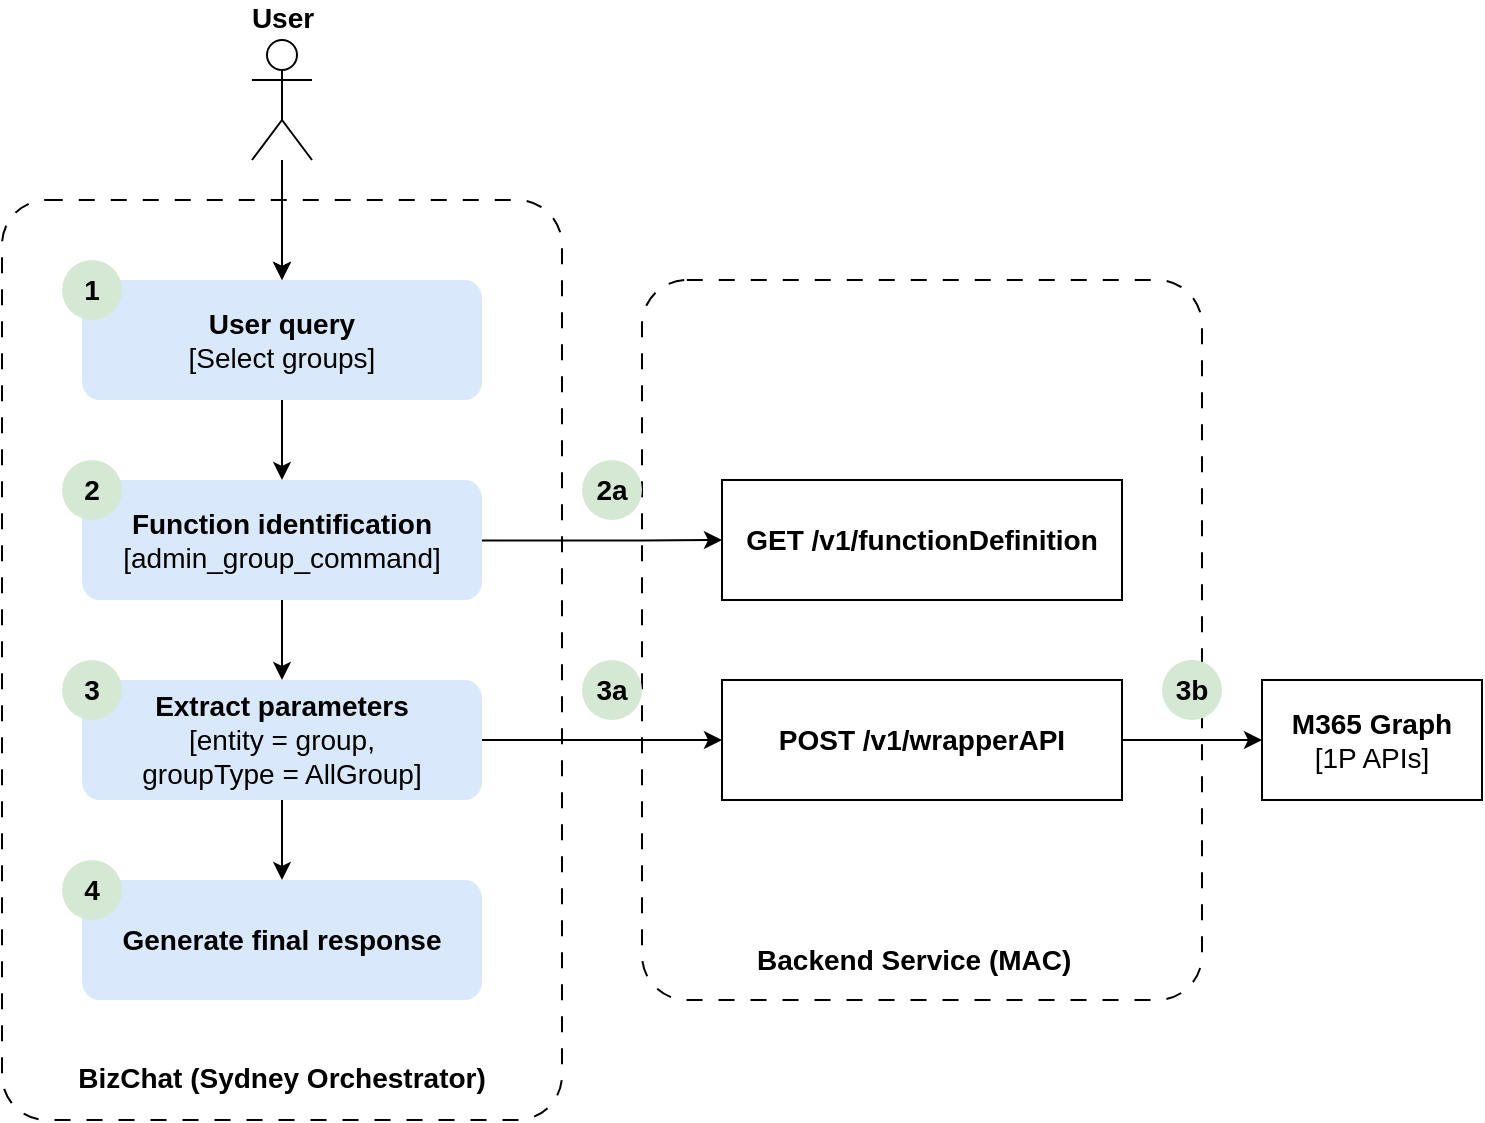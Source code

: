 <mxfile version="26.0.16">
  <diagram name="Page-1" id="4wkmtsuGGmH6x9Pan79t">
    <mxGraphModel dx="995" dy="703" grid="1" gridSize="10" guides="1" tooltips="1" connect="1" arrows="1" fold="1" page="1" pageScale="1" pageWidth="850" pageHeight="1100" math="0" shadow="0">
      <root>
        <mxCell id="0" />
        <mxCell id="1" parent="0" />
        <mxCell id="ZzvygDikcBu--JH0HOfr-26" value="&lt;div&gt;&lt;br&gt;&lt;/div&gt;&lt;b&gt;&lt;font style=&quot;font-size: 14px;&quot;&gt;&lt;div style=&quot;&quot;&gt;&lt;b style=&quot;background-color: transparent; color: light-dark(rgb(0, 0, 0), rgb(255, 255, 255)); font-size: 12px;&quot;&gt;&lt;font style=&quot;font-size: 14px;&quot;&gt;&lt;br&gt;&lt;/font&gt;&lt;/b&gt;&lt;/div&gt;&lt;div style=&quot;&quot;&gt;&lt;br&gt;&lt;/div&gt;&lt;div style=&quot;&quot;&gt;&lt;b style=&quot;background-color: transparent; color: light-dark(rgb(0, 0, 0), rgb(255, 255, 255)); font-size: 12px;&quot;&gt;&lt;font style=&quot;font-size: 14px;&quot;&gt;&lt;br&gt;&lt;/font&gt;&lt;/b&gt;&lt;/div&gt;&lt;div style=&quot;&quot;&gt;&lt;b style=&quot;background-color: transparent; color: light-dark(rgb(0, 0, 0), rgb(255, 255, 255)); font-size: 12px;&quot;&gt;&lt;font style=&quot;font-size: 14px;&quot;&gt;&lt;br&gt;&lt;/font&gt;&lt;/b&gt;&lt;/div&gt;&lt;div style=&quot;&quot;&gt;&lt;b style=&quot;background-color: transparent; color: light-dark(rgb(0, 0, 0), rgb(255, 255, 255)); font-size: 12px;&quot;&gt;&lt;font style=&quot;font-size: 14px;&quot;&gt;&lt;br&gt;&lt;/font&gt;&lt;/b&gt;&lt;/div&gt;&lt;div style=&quot;&quot;&gt;&lt;b style=&quot;background-color: transparent; color: light-dark(rgb(0, 0, 0), rgb(255, 255, 255)); font-size: 12px;&quot;&gt;&lt;font style=&quot;font-size: 14px;&quot;&gt;&lt;br&gt;&lt;/font&gt;&lt;/b&gt;&lt;/div&gt;&lt;div style=&quot;&quot;&gt;&lt;b style=&quot;background-color: transparent; color: light-dark(rgb(0, 0, 0), rgb(255, 255, 255)); font-size: 12px;&quot;&gt;&lt;font style=&quot;font-size: 14px;&quot;&gt;&lt;br&gt;&lt;/font&gt;&lt;/b&gt;&lt;/div&gt;&lt;div style=&quot;&quot;&gt;&lt;b style=&quot;background-color: transparent; color: light-dark(rgb(0, 0, 0), rgb(255, 255, 255)); font-size: 12px;&quot;&gt;&lt;font style=&quot;font-size: 14px;&quot;&gt;&lt;br&gt;&lt;/font&gt;&lt;/b&gt;&lt;/div&gt;&lt;div style=&quot;&quot;&gt;&lt;b style=&quot;background-color: transparent; color: light-dark(rgb(0, 0, 0), rgb(255, 255, 255)); font-size: 12px;&quot;&gt;&lt;font style=&quot;font-size: 14px;&quot;&gt;&lt;br&gt;&lt;/font&gt;&lt;/b&gt;&lt;/div&gt;&lt;div style=&quot;&quot;&gt;&lt;b style=&quot;background-color: transparent; color: light-dark(rgb(0, 0, 0), rgb(255, 255, 255)); font-size: 12px;&quot;&gt;&lt;font style=&quot;font-size: 14px;&quot;&gt;&lt;br&gt;&lt;/font&gt;&lt;/b&gt;&lt;/div&gt;&lt;div style=&quot;&quot;&gt;&lt;b style=&quot;background-color: transparent; color: light-dark(rgb(0, 0, 0), rgb(255, 255, 255)); font-size: 12px;&quot;&gt;&lt;font style=&quot;font-size: 14px;&quot;&gt;&lt;br&gt;&lt;/font&gt;&lt;/b&gt;&lt;/div&gt;&lt;div style=&quot;&quot;&gt;&lt;b style=&quot;background-color: transparent; color: light-dark(rgb(0, 0, 0), rgb(255, 255, 255)); font-size: 12px;&quot;&gt;&lt;font style=&quot;font-size: 14px;&quot;&gt;&lt;br&gt;&lt;/font&gt;&lt;/b&gt;&lt;/div&gt;&lt;div style=&quot;&quot;&gt;&lt;b style=&quot;background-color: transparent; color: light-dark(rgb(0, 0, 0), rgb(255, 255, 255)); font-size: 12px;&quot;&gt;&lt;font style=&quot;font-size: 14px;&quot;&gt;&lt;br&gt;&lt;/font&gt;&lt;/b&gt;&lt;/div&gt;&lt;div style=&quot;&quot;&gt;&lt;b style=&quot;background-color: transparent; color: light-dark(rgb(0, 0, 0), rgb(255, 255, 255)); font-size: 12px;&quot;&gt;&lt;font style=&quot;font-size: 14px;&quot;&gt;&lt;br&gt;&lt;/font&gt;&lt;/b&gt;&lt;/div&gt;&lt;div style=&quot;&quot;&gt;&lt;b style=&quot;background-color: transparent; color: light-dark(rgb(0, 0, 0), rgb(255, 255, 255)); font-size: 12px;&quot;&gt;&lt;font style=&quot;font-size: 14px;&quot;&gt;&lt;br&gt;&lt;/font&gt;&lt;/b&gt;&lt;/div&gt;&lt;div style=&quot;&quot;&gt;&lt;b style=&quot;background-color: transparent; color: light-dark(rgb(0, 0, 0), rgb(255, 255, 255)); font-size: 12px;&quot;&gt;&lt;font style=&quot;font-size: 14px;&quot;&gt;&lt;br&gt;&lt;/font&gt;&lt;/b&gt;&lt;/div&gt;&lt;div style=&quot;&quot;&gt;&lt;b style=&quot;background-color: transparent; color: light-dark(rgb(0, 0, 0), rgb(255, 255, 255)); font-size: 12px;&quot;&gt;&lt;font style=&quot;font-size: 14px;&quot;&gt;&lt;br&gt;&lt;/font&gt;&lt;/b&gt;&lt;/div&gt;&lt;div style=&quot;&quot;&gt;&lt;b style=&quot;background-color: transparent; color: light-dark(rgb(0, 0, 0), rgb(255, 255, 255)); font-size: 12px;&quot;&gt;&lt;font style=&quot;font-size: 14px;&quot;&gt;&lt;br&gt;&lt;/font&gt;&lt;/b&gt;&lt;/div&gt;&lt;div style=&quot;&quot;&gt;&lt;b style=&quot;background-color: transparent; color: light-dark(rgb(0, 0, 0), rgb(255, 255, 255)); font-size: 12px;&quot;&gt;&lt;font style=&quot;font-size: 14px;&quot;&gt;&lt;br&gt;&lt;/font&gt;&lt;/b&gt;&lt;/div&gt;&lt;div style=&quot;&quot;&gt;&lt;b style=&quot;background-color: transparent; color: light-dark(rgb(0, 0, 0), rgb(255, 255, 255)); font-size: 12px;&quot;&gt;&lt;font style=&quot;font-size: 14px;&quot;&gt;&lt;br&gt;&lt;/font&gt;&lt;/b&gt;&lt;/div&gt;&lt;div style=&quot;&quot;&gt;&lt;b style=&quot;background-color: transparent; color: light-dark(rgb(0, 0, 0), rgb(255, 255, 255)); font-size: 12px;&quot;&gt;&lt;font style=&quot;font-size: 14px;&quot;&gt;&lt;br&gt;&lt;/font&gt;&lt;/b&gt;&lt;/div&gt;&lt;div style=&quot;&quot;&gt;&lt;b style=&quot;background-color: transparent; color: light-dark(rgb(0, 0, 0), rgb(255, 255, 255)); font-size: 12px;&quot;&gt;&lt;font style=&quot;font-size: 14px;&quot;&gt;&lt;br&gt;&lt;/font&gt;&lt;/b&gt;&lt;/div&gt;&lt;div style=&quot;&quot;&gt;&lt;b style=&quot;background-color: transparent; color: light-dark(rgb(0, 0, 0), rgb(255, 255, 255)); font-size: 12px;&quot;&gt;&lt;font style=&quot;font-size: 14px;&quot;&gt;&lt;br&gt;&lt;/font&gt;&lt;/b&gt;&lt;/div&gt;&lt;div style=&quot;&quot;&gt;&lt;b style=&quot;background-color: transparent; color: light-dark(rgb(0, 0, 0), rgb(255, 255, 255)); font-size: 12px;&quot;&gt;&lt;font style=&quot;font-size: 14px;&quot;&gt;&lt;br&gt;&lt;/font&gt;&lt;/b&gt;&lt;/div&gt;&lt;div style=&quot;&quot;&gt;&lt;b style=&quot;background-color: transparent; color: light-dark(rgb(0, 0, 0), rgb(255, 255, 255)); font-size: 12px;&quot;&gt;&lt;font style=&quot;font-size: 14px;&quot;&gt;BizChat (Sydney Orchestrator)&lt;/font&gt;&lt;/b&gt;&lt;/div&gt;&lt;/font&gt;&lt;/b&gt;" style="rounded=1;whiteSpace=wrap;html=1;fillStyle=dashed;fillColor=none;gradientColor=none;dashed=1;dashPattern=8 8;align=center;arcSize=8;" parent="1" vertex="1">
          <mxGeometry x="80" y="160" width="280" height="460" as="geometry" />
        </mxCell>
        <mxCell id="ZzvygDikcBu--JH0HOfr-16" value="&lt;div&gt;&lt;b&gt;&lt;font style=&quot;font-size: 14px;&quot;&gt;&lt;br&gt;&lt;/font&gt;&lt;/b&gt;&lt;/div&gt;&lt;b&gt;&lt;font style=&quot;font-size: 14px;&quot;&gt;&lt;div&gt;&lt;b&gt;&lt;font style=&quot;font-size: 14px;&quot;&gt;&lt;br&gt;&lt;/font&gt;&lt;/b&gt;&lt;/div&gt;&lt;div&gt;&lt;b&gt;&lt;font style=&quot;font-size: 14px;&quot;&gt;&lt;br&gt;&lt;/font&gt;&lt;/b&gt;&lt;/div&gt;&lt;div&gt;&lt;b&gt;&lt;font style=&quot;font-size: 14px;&quot;&gt;&lt;br&gt;&lt;/font&gt;&lt;/b&gt;&lt;/div&gt;&lt;div&gt;&lt;b&gt;&lt;font style=&quot;font-size: 14px;&quot;&gt;&lt;br&gt;&lt;/font&gt;&lt;/b&gt;&lt;/div&gt;&lt;div&gt;&lt;b&gt;&lt;font style=&quot;font-size: 14px;&quot;&gt;&lt;br&gt;&lt;/font&gt;&lt;/b&gt;&lt;/div&gt;&lt;div&gt;&lt;b&gt;&lt;font style=&quot;font-size: 14px;&quot;&gt;&lt;br&gt;&lt;/font&gt;&lt;/b&gt;&lt;/div&gt;&lt;div&gt;&lt;b&gt;&lt;font style=&quot;font-size: 14px;&quot;&gt;&lt;br&gt;&lt;/font&gt;&lt;/b&gt;&lt;/div&gt;&lt;div&gt;&lt;b&gt;&lt;font style=&quot;font-size: 14px;&quot;&gt;&lt;br&gt;&lt;/font&gt;&lt;/b&gt;&lt;/div&gt;&lt;div&gt;&lt;b&gt;&lt;font style=&quot;font-size: 14px;&quot;&gt;&lt;br&gt;&lt;/font&gt;&lt;/b&gt;&lt;/div&gt;&lt;div&gt;&lt;b&gt;&lt;font style=&quot;font-size: 14px;&quot;&gt;&lt;br&gt;&lt;/font&gt;&lt;/b&gt;&lt;/div&gt;&lt;div&gt;&lt;b&gt;&lt;font style=&quot;font-size: 14px;&quot;&gt;&lt;br&gt;&lt;/font&gt;&lt;/b&gt;&lt;/div&gt;&lt;div&gt;&lt;b&gt;&lt;font style=&quot;font-size: 14px;&quot;&gt;&lt;br&gt;&lt;/font&gt;&lt;/b&gt;&lt;/div&gt;&lt;div&gt;&lt;b&gt;&lt;font style=&quot;font-size: 14px;&quot;&gt;&lt;br&gt;&lt;/font&gt;&lt;/b&gt;&lt;/div&gt;&lt;div&gt;&lt;b&gt;&lt;font style=&quot;font-size: 14px;&quot;&gt;&lt;br&gt;&lt;/font&gt;&lt;/b&gt;&lt;/div&gt;&lt;div&gt;&lt;b&gt;&lt;font style=&quot;font-size: 14px;&quot;&gt;&lt;br&gt;&lt;/font&gt;&lt;/b&gt;&lt;/div&gt;&lt;div&gt;&lt;b&gt;&lt;font style=&quot;font-size: 14px;&quot;&gt;&lt;br&gt;&lt;/font&gt;&lt;/b&gt;&lt;/div&gt;&lt;div&gt;&lt;b&gt;&lt;font style=&quot;font-size: 14px;&quot;&gt;&lt;br&gt;&lt;/font&gt;&lt;/b&gt;&lt;/div&gt;&lt;div&gt;&lt;b&gt;&lt;font style=&quot;font-size: 14px;&quot;&gt;&lt;br&gt;&lt;/font&gt;&lt;/b&gt;&lt;/div&gt;Backend Service (MAC)&amp;nbsp;&amp;nbsp;&lt;/font&gt;&lt;/b&gt;" style="rounded=1;whiteSpace=wrap;html=1;fillStyle=dashed;fillColor=default;gradientColor=none;dashed=1;dashPattern=8 8;align=center;arcSize=8;" parent="1" vertex="1">
          <mxGeometry x="400" y="200" width="280" height="360" as="geometry" />
        </mxCell>
        <mxCell id="ZzvygDikcBu--JH0HOfr-18" value="" style="edgeStyle=orthogonalEdgeStyle;rounded=0;orthogonalLoop=1;jettySize=auto;html=1;" parent="1" source="ZzvygDikcBu--JH0HOfr-1" target="ZzvygDikcBu--JH0HOfr-4" edge="1">
          <mxGeometry relative="1" as="geometry" />
        </mxCell>
        <mxCell id="ZzvygDikcBu--JH0HOfr-1" value="&lt;font&gt;&lt;b&gt;User query&lt;/b&gt;&lt;/font&gt;&lt;div&gt;&lt;font&gt;[Select groups]&lt;/font&gt;&lt;/div&gt;" style="rounded=1;whiteSpace=wrap;html=1;fillColor=#dae8fc;strokeColor=none;fontSize=14;" parent="1" vertex="1">
          <mxGeometry x="120" y="200" width="200" height="60" as="geometry" />
        </mxCell>
        <mxCell id="ZzvygDikcBu--JH0HOfr-17" value="" style="edgeStyle=orthogonalEdgeStyle;rounded=0;orthogonalLoop=1;jettySize=auto;html=1;" parent="1" source="ZzvygDikcBu--JH0HOfr-2" target="ZzvygDikcBu--JH0HOfr-1" edge="1">
          <mxGeometry relative="1" as="geometry" />
        </mxCell>
        <mxCell id="ZzvygDikcBu--JH0HOfr-19" value="" style="edgeStyle=orthogonalEdgeStyle;rounded=0;orthogonalLoop=1;jettySize=auto;html=1;" parent="1" source="ZzvygDikcBu--JH0HOfr-2" target="ZzvygDikcBu--JH0HOfr-1" edge="1">
          <mxGeometry relative="1" as="geometry" />
        </mxCell>
        <mxCell id="ZzvygDikcBu--JH0HOfr-2" value="User" style="shape=umlActor;verticalLabelPosition=top;verticalAlign=bottom;html=1;outlineConnect=0;fontColor=default;align=center;horizontal=1;labelPosition=center;fontStyle=1;fontSize=14;" parent="1" vertex="1">
          <mxGeometry x="205" y="80" width="30" height="60" as="geometry" />
        </mxCell>
        <mxCell id="ZzvygDikcBu--JH0HOfr-3" value="&lt;span&gt;&lt;b&gt;Generate final response&lt;/b&gt;&lt;/span&gt;" style="rounded=1;whiteSpace=wrap;html=1;strokeColor=none;fillColor=#dae8fc;fontSize=14;" parent="1" vertex="1">
          <mxGeometry x="120" y="500" width="200" height="60" as="geometry" />
        </mxCell>
        <mxCell id="ZzvygDikcBu--JH0HOfr-20" style="edgeStyle=orthogonalEdgeStyle;rounded=0;orthogonalLoop=1;jettySize=auto;html=1;exitX=0.813;exitY=0.37;exitDx=0;exitDy=0;entryX=0;entryY=0.5;entryDx=0;entryDy=0;exitPerimeter=0;" parent="1" source="ZzvygDikcBu--JH0HOfr-26" target="ZzvygDikcBu--JH0HOfr-6" edge="1">
          <mxGeometry relative="1" as="geometry" />
        </mxCell>
        <mxCell id="ZzvygDikcBu--JH0HOfr-24" style="edgeStyle=orthogonalEdgeStyle;rounded=0;orthogonalLoop=1;jettySize=auto;html=1;exitX=0.5;exitY=1;exitDx=0;exitDy=0;entryX=0.5;entryY=0;entryDx=0;entryDy=0;" parent="1" source="ZzvygDikcBu--JH0HOfr-4" target="ZzvygDikcBu--JH0HOfr-9" edge="1">
          <mxGeometry relative="1" as="geometry" />
        </mxCell>
        <mxCell id="ZzvygDikcBu--JH0HOfr-4" value="&lt;span&gt;&lt;b&gt;Function identification&lt;/b&gt;&lt;/span&gt;&lt;div&gt;&lt;span&gt;[admin_group_command]&lt;/span&gt;&lt;/div&gt;" style="rounded=1;whiteSpace=wrap;html=1;fillColor=#dae8fc;strokeColor=none;fontSize=14;" parent="1" vertex="1">
          <mxGeometry x="120" y="300" width="200" height="60" as="geometry" />
        </mxCell>
        <mxCell id="ZzvygDikcBu--JH0HOfr-6" value="&lt;font&gt;GET /v1/functionDefinition&lt;/font&gt;" style="rounded=0;whiteSpace=wrap;html=1;fontSize=14;fontStyle=1" parent="1" vertex="1">
          <mxGeometry x="440" y="300" width="200" height="60" as="geometry" />
        </mxCell>
        <mxCell id="ZzvygDikcBu--JH0HOfr-32" style="edgeStyle=orthogonalEdgeStyle;rounded=0;orthogonalLoop=1;jettySize=auto;html=1;exitX=1;exitY=0.5;exitDx=0;exitDy=0;entryX=0;entryY=0.5;entryDx=0;entryDy=0;" parent="1" source="ZzvygDikcBu--JH0HOfr-7" edge="1">
          <mxGeometry relative="1" as="geometry">
            <mxPoint x="710" y="430" as="targetPoint" />
          </mxGeometry>
        </mxCell>
        <mxCell id="ZzvygDikcBu--JH0HOfr-7" value="&lt;font&gt;POST /v1/wrapperAPI&lt;/font&gt;" style="rounded=0;whiteSpace=wrap;html=1;fontSize=14;fontStyle=1" parent="1" vertex="1">
          <mxGeometry x="440" y="400" width="200" height="60" as="geometry" />
        </mxCell>
        <mxCell id="ZzvygDikcBu--JH0HOfr-25" style="edgeStyle=orthogonalEdgeStyle;rounded=0;orthogonalLoop=1;jettySize=auto;html=1;exitX=0.5;exitY=1;exitDx=0;exitDy=0;entryX=0.5;entryY=0;entryDx=0;entryDy=0;" parent="1" source="ZzvygDikcBu--JH0HOfr-9" target="ZzvygDikcBu--JH0HOfr-3" edge="1">
          <mxGeometry relative="1" as="geometry" />
        </mxCell>
        <mxCell id="ZzvygDikcBu--JH0HOfr-43" style="edgeStyle=orthogonalEdgeStyle;rounded=0;orthogonalLoop=1;jettySize=auto;html=1;entryX=0;entryY=0.5;entryDx=0;entryDy=0;" parent="1" source="ZzvygDikcBu--JH0HOfr-9" target="ZzvygDikcBu--JH0HOfr-7" edge="1">
          <mxGeometry relative="1" as="geometry" />
        </mxCell>
        <mxCell id="ZzvygDikcBu--JH0HOfr-9" value="&lt;span&gt;&lt;b&gt;Extract parameters&lt;/b&gt;&lt;/span&gt;&lt;div&gt;&lt;span&gt;[entity = group,&lt;/span&gt;&lt;/div&gt;&lt;div&gt;&lt;span&gt;groupType = AllGroup]&lt;/span&gt;&lt;/div&gt;" style="rounded=1;whiteSpace=wrap;html=1;strokeColor=none;fillColor=#dae8fc;fontSize=14;" parent="1" vertex="1">
          <mxGeometry x="120" y="400" width="200" height="60" as="geometry" />
        </mxCell>
        <mxCell id="ZzvygDikcBu--JH0HOfr-27" value="&lt;span style=&quot;background-color: transparent; color: light-dark(rgb(0, 0, 0), rgb(255, 255, 255));&quot;&gt;M365 Graph&lt;/span&gt;&lt;br&gt;&lt;span style=&quot;background-color: transparent; color: light-dark(rgb(0, 0, 0), rgb(255, 255, 255)); font-weight: normal;&quot;&gt;[1P APIs]&lt;/span&gt;" style="rounded=0;whiteSpace=wrap;html=1;fontSize=14;fontStyle=1" parent="1" vertex="1">
          <mxGeometry x="710" y="400" width="110" height="60" as="geometry" />
        </mxCell>
        <mxCell id="ZzvygDikcBu--JH0HOfr-35" value="&lt;font&gt;&lt;span&gt;1&lt;/span&gt;&lt;/font&gt;" style="ellipse;whiteSpace=wrap;html=1;aspect=fixed;fontSize=14;fillColor=#d5e8d4;strokeColor=none;fontStyle=1" parent="1" vertex="1">
          <mxGeometry x="110" y="190" width="30" height="30" as="geometry" />
        </mxCell>
        <mxCell id="ZzvygDikcBu--JH0HOfr-36" value="4" style="ellipse;whiteSpace=wrap;html=1;aspect=fixed;fontSize=14;fillColor=#d5e8d4;strokeColor=none;fontStyle=1" parent="1" vertex="1">
          <mxGeometry x="110" y="490" width="30" height="30" as="geometry" />
        </mxCell>
        <mxCell id="ZzvygDikcBu--JH0HOfr-37" value="3" style="ellipse;whiteSpace=wrap;html=1;aspect=fixed;fontSize=14;fillColor=#d5e8d4;strokeColor=none;fontStyle=1" parent="1" vertex="1">
          <mxGeometry x="110" y="390" width="30" height="30" as="geometry" />
        </mxCell>
        <mxCell id="ZzvygDikcBu--JH0HOfr-38" value="&lt;font&gt;&lt;span&gt;2&lt;/span&gt;&lt;/font&gt;" style="ellipse;whiteSpace=wrap;html=1;aspect=fixed;fontSize=14;fillColor=#d5e8d4;strokeColor=none;fontStyle=1" parent="1" vertex="1">
          <mxGeometry x="110" y="290" width="30" height="30" as="geometry" />
        </mxCell>
        <mxCell id="ZzvygDikcBu--JH0HOfr-39" value="3a" style="ellipse;whiteSpace=wrap;html=1;aspect=fixed;fontSize=14;fillColor=#d5e8d4;strokeColor=none;fontStyle=1" parent="1" vertex="1">
          <mxGeometry x="370" y="390" width="30" height="30" as="geometry" />
        </mxCell>
        <mxCell id="ZzvygDikcBu--JH0HOfr-40" value="&lt;b&gt;2a&lt;/b&gt;" style="ellipse;whiteSpace=wrap;html=1;aspect=fixed;fontSize=14;fillColor=#d5e8d4;strokeColor=none;" parent="1" vertex="1">
          <mxGeometry x="370" y="290" width="30" height="30" as="geometry" />
        </mxCell>
        <mxCell id="ZzvygDikcBu--JH0HOfr-41" value="&lt;b&gt;3b&lt;/b&gt;" style="ellipse;whiteSpace=wrap;html=1;aspect=fixed;fontSize=14;fillColor=#d5e8d4;strokeColor=none;" parent="1" vertex="1">
          <mxGeometry x="660" y="390" width="30" height="30" as="geometry" />
        </mxCell>
      </root>
    </mxGraphModel>
  </diagram>
</mxfile>
